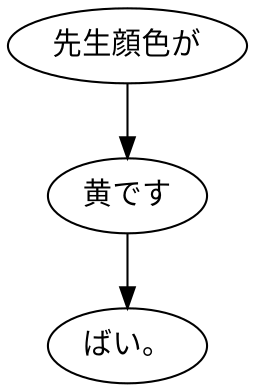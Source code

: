 digraph graph8939 {
	node0 [label="先生顔色が"];
	node1 [label="黄です"];
	node2 [label="ばい。"];
	node0 -> node1;
	node1 -> node2;
}
